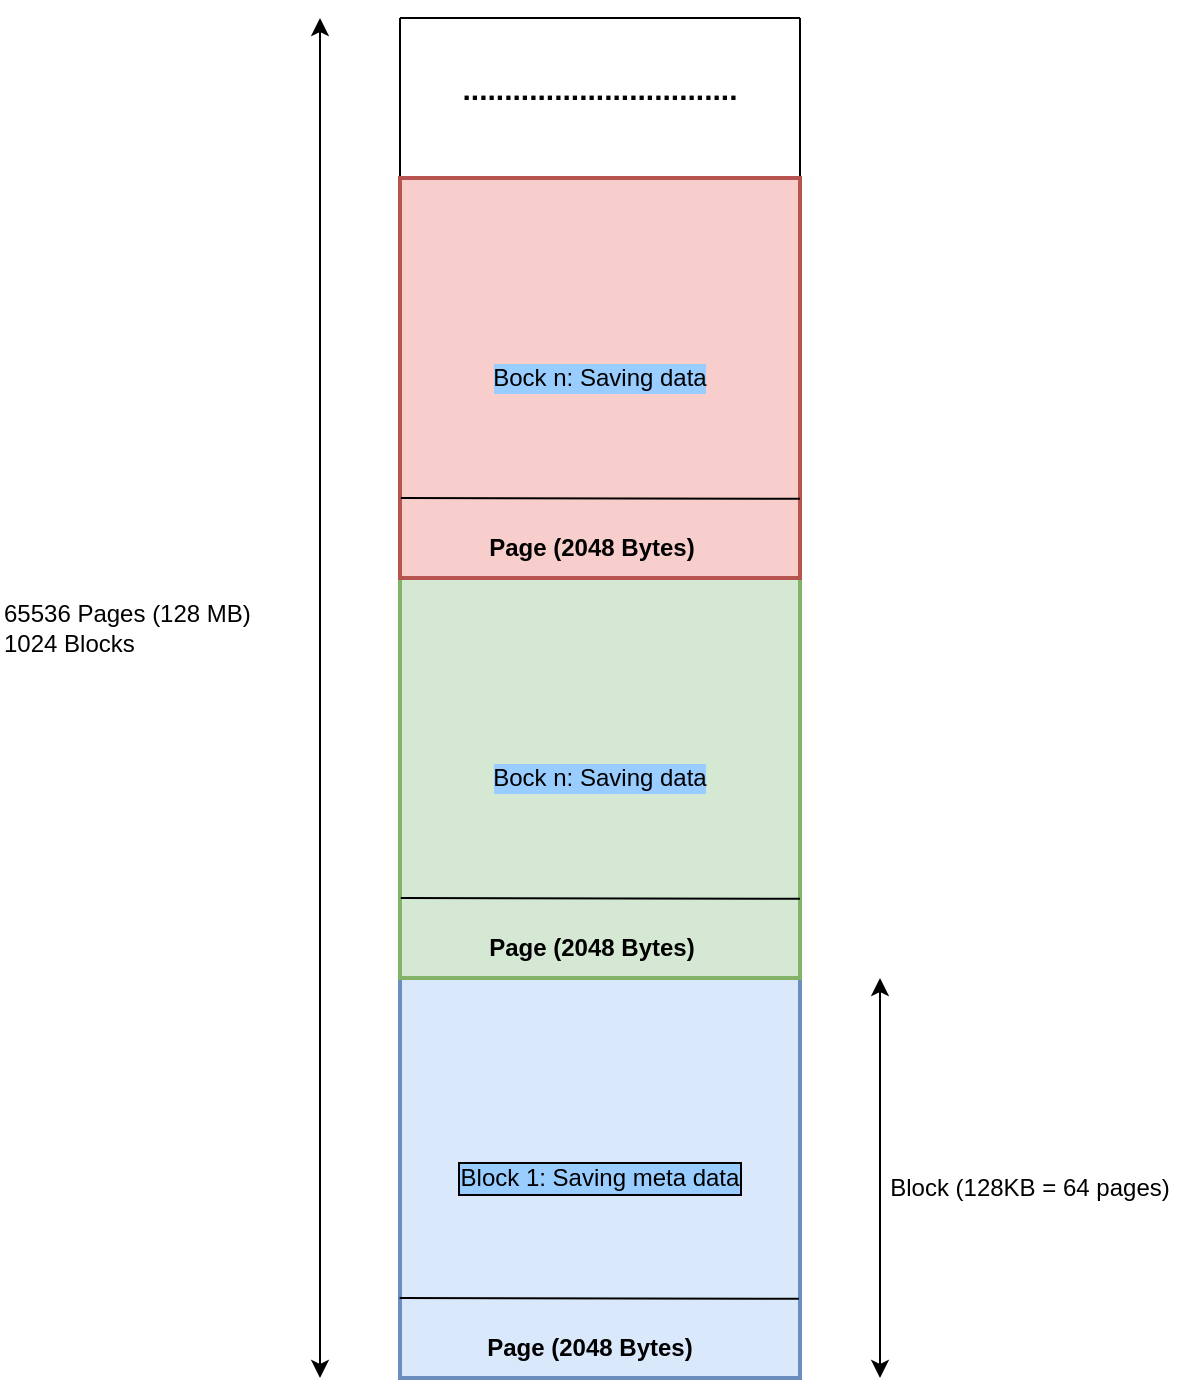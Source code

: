 <mxfile version="15.8.7" type="device"><diagram id="Sp3hXqCXcPbOThhT9Ze9" name="Page-1"><mxGraphModel dx="1102" dy="865" grid="1" gridSize="10" guides="1" tooltips="1" connect="1" arrows="1" fold="1" page="1" pageScale="1" pageWidth="850" pageHeight="1100" math="0" shadow="0"><root><mxCell id="0"/><mxCell id="1" parent="0"/><mxCell id="TUBi3y3mvkmh2wOH2uE4-1" value="" style="swimlane;startSize=0;" vertex="1" parent="1"><mxGeometry x="240" y="40" width="200" height="680" as="geometry"/></mxCell><mxCell id="TUBi3y3mvkmh2wOH2uE4-9" value="Block 1: Saving meta data" style="rounded=0;whiteSpace=wrap;html=1;labelBackgroundColor=#99CCFF;labelBorderColor=#000000;fillColor=#dae8fc;strokeColor=#6c8ebf;strokeWidth=2;" vertex="1" parent="TUBi3y3mvkmh2wOH2uE4-1"><mxGeometry y="480" width="200" height="200" as="geometry"/></mxCell><mxCell id="TUBi3y3mvkmh2wOH2uE4-3" value="Page (2048 Bytes)" style="text;html=1;strokeColor=none;fillColor=none;align=center;verticalAlign=middle;whiteSpace=wrap;rounded=0;fontStyle=1" vertex="1" parent="TUBi3y3mvkmh2wOH2uE4-1"><mxGeometry x="40" y="650" width="110" height="30" as="geometry"/></mxCell><mxCell id="TUBi3y3mvkmh2wOH2uE4-17" value="Bock n: Saving data" style="rounded=0;whiteSpace=wrap;html=1;labelBackgroundColor=#99CCFF;labelBorderColor=none;fillColor=#d5e8d4;strokeColor=#82b366;strokeWidth=2;perimeterSpacing=2;" vertex="1" parent="TUBi3y3mvkmh2wOH2uE4-1"><mxGeometry y="280" width="200" height="200" as="geometry"/></mxCell><mxCell id="TUBi3y3mvkmh2wOH2uE4-18" value="&lt;span&gt;Bock n: Saving data&lt;/span&gt;" style="rounded=0;whiteSpace=wrap;html=1;labelBackgroundColor=#99CCFF;labelBorderColor=none;fillColor=#f8cecc;strokeColor=#b85450;strokeWidth=2;" vertex="1" parent="TUBi3y3mvkmh2wOH2uE4-1"><mxGeometry y="80" width="200" height="200" as="geometry"/></mxCell><mxCell id="TUBi3y3mvkmh2wOH2uE4-21" value="&lt;b&gt;&lt;font style=&quot;font-size: 15px&quot;&gt;.................................&lt;/font&gt;&lt;/b&gt;" style="text;html=1;strokeColor=none;fillColor=none;align=center;verticalAlign=middle;whiteSpace=wrap;rounded=0;" vertex="1" parent="TUBi3y3mvkmh2wOH2uE4-1"><mxGeometry x="25" y="20" width="150" height="30" as="geometry"/></mxCell><mxCell id="TUBi3y3mvkmh2wOH2uE4-22" value="" style="endArrow=none;html=1;rounded=0;fontSize=15;fontColor=#000000;entryX=-0.001;entryY=0.8;entryDx=0;entryDy=0;entryPerimeter=0;exitX=0.997;exitY=0.802;exitDx=0;exitDy=0;exitPerimeter=0;" edge="1" parent="TUBi3y3mvkmh2wOH2uE4-1" source="TUBi3y3mvkmh2wOH2uE4-9" target="TUBi3y3mvkmh2wOH2uE4-9"><mxGeometry width="50" height="50" relative="1" as="geometry"><mxPoint x="360" y="630" as="sourcePoint"/><mxPoint x="210" y="430" as="targetPoint"/></mxGeometry></mxCell><mxCell id="TUBi3y3mvkmh2wOH2uE4-23" value="Page (2048 Bytes)" style="text;html=1;strokeColor=none;fillColor=none;align=center;verticalAlign=middle;whiteSpace=wrap;rounded=0;fontStyle=1" vertex="1" parent="TUBi3y3mvkmh2wOH2uE4-1"><mxGeometry x="40.6" y="450" width="110" height="30" as="geometry"/></mxCell><mxCell id="TUBi3y3mvkmh2wOH2uE4-24" value="" style="endArrow=none;html=1;rounded=0;fontSize=15;fontColor=#000000;entryX=-0.001;entryY=0.8;entryDx=0;entryDy=0;entryPerimeter=0;exitX=0.997;exitY=0.802;exitDx=0;exitDy=0;exitPerimeter=0;" edge="1" parent="TUBi3y3mvkmh2wOH2uE4-1"><mxGeometry width="50" height="50" relative="1" as="geometry"><mxPoint x="200.0" y="440.4" as="sourcePoint"/><mxPoint x="0.4" y="440" as="targetPoint"/></mxGeometry></mxCell><mxCell id="TUBi3y3mvkmh2wOH2uE4-25" value="Page (2048 Bytes)" style="text;html=1;strokeColor=none;fillColor=none;align=center;verticalAlign=middle;whiteSpace=wrap;rounded=0;fontStyle=1" vertex="1" parent="TUBi3y3mvkmh2wOH2uE4-1"><mxGeometry x="40.6" y="250" width="110" height="30" as="geometry"/></mxCell><mxCell id="TUBi3y3mvkmh2wOH2uE4-26" value="" style="endArrow=none;html=1;rounded=0;fontSize=15;fontColor=#000000;entryX=-0.001;entryY=0.8;entryDx=0;entryDy=0;entryPerimeter=0;exitX=0.997;exitY=0.802;exitDx=0;exitDy=0;exitPerimeter=0;" edge="1" parent="TUBi3y3mvkmh2wOH2uE4-1"><mxGeometry width="50" height="50" relative="1" as="geometry"><mxPoint x="200.0" y="240.4" as="sourcePoint"/><mxPoint x="0.4" y="240" as="targetPoint"/></mxGeometry></mxCell><mxCell id="TUBi3y3mvkmh2wOH2uE4-4" value="" style="endArrow=classic;startArrow=classic;html=1;rounded=0;" edge="1" parent="1"><mxGeometry width="50" height="50" relative="1" as="geometry"><mxPoint x="200" y="40" as="sourcePoint"/><mxPoint x="200" y="720" as="targetPoint"/></mxGeometry></mxCell><mxCell id="TUBi3y3mvkmh2wOH2uE4-5" value="65536 Pages (128 MB)&lt;br&gt;1024 Blocks" style="text;html=1;strokeColor=none;fillColor=none;align=left;verticalAlign=middle;whiteSpace=wrap;rounded=0;" vertex="1" parent="1"><mxGeometry x="40" y="330" width="150" height="30" as="geometry"/></mxCell><mxCell id="TUBi3y3mvkmh2wOH2uE4-6" value="" style="endArrow=classic;startArrow=classic;html=1;rounded=0;" edge="1" parent="1"><mxGeometry width="50" height="50" relative="1" as="geometry"><mxPoint x="480" y="520" as="sourcePoint"/><mxPoint x="480" y="720" as="targetPoint"/></mxGeometry></mxCell><mxCell id="TUBi3y3mvkmh2wOH2uE4-7" value="Block (128KB = 64 pages)" style="text;html=1;strokeColor=none;fillColor=none;align=center;verticalAlign=middle;whiteSpace=wrap;rounded=0;" vertex="1" parent="1"><mxGeometry x="480" y="610" width="150" height="30" as="geometry"/></mxCell></root></mxGraphModel></diagram></mxfile>